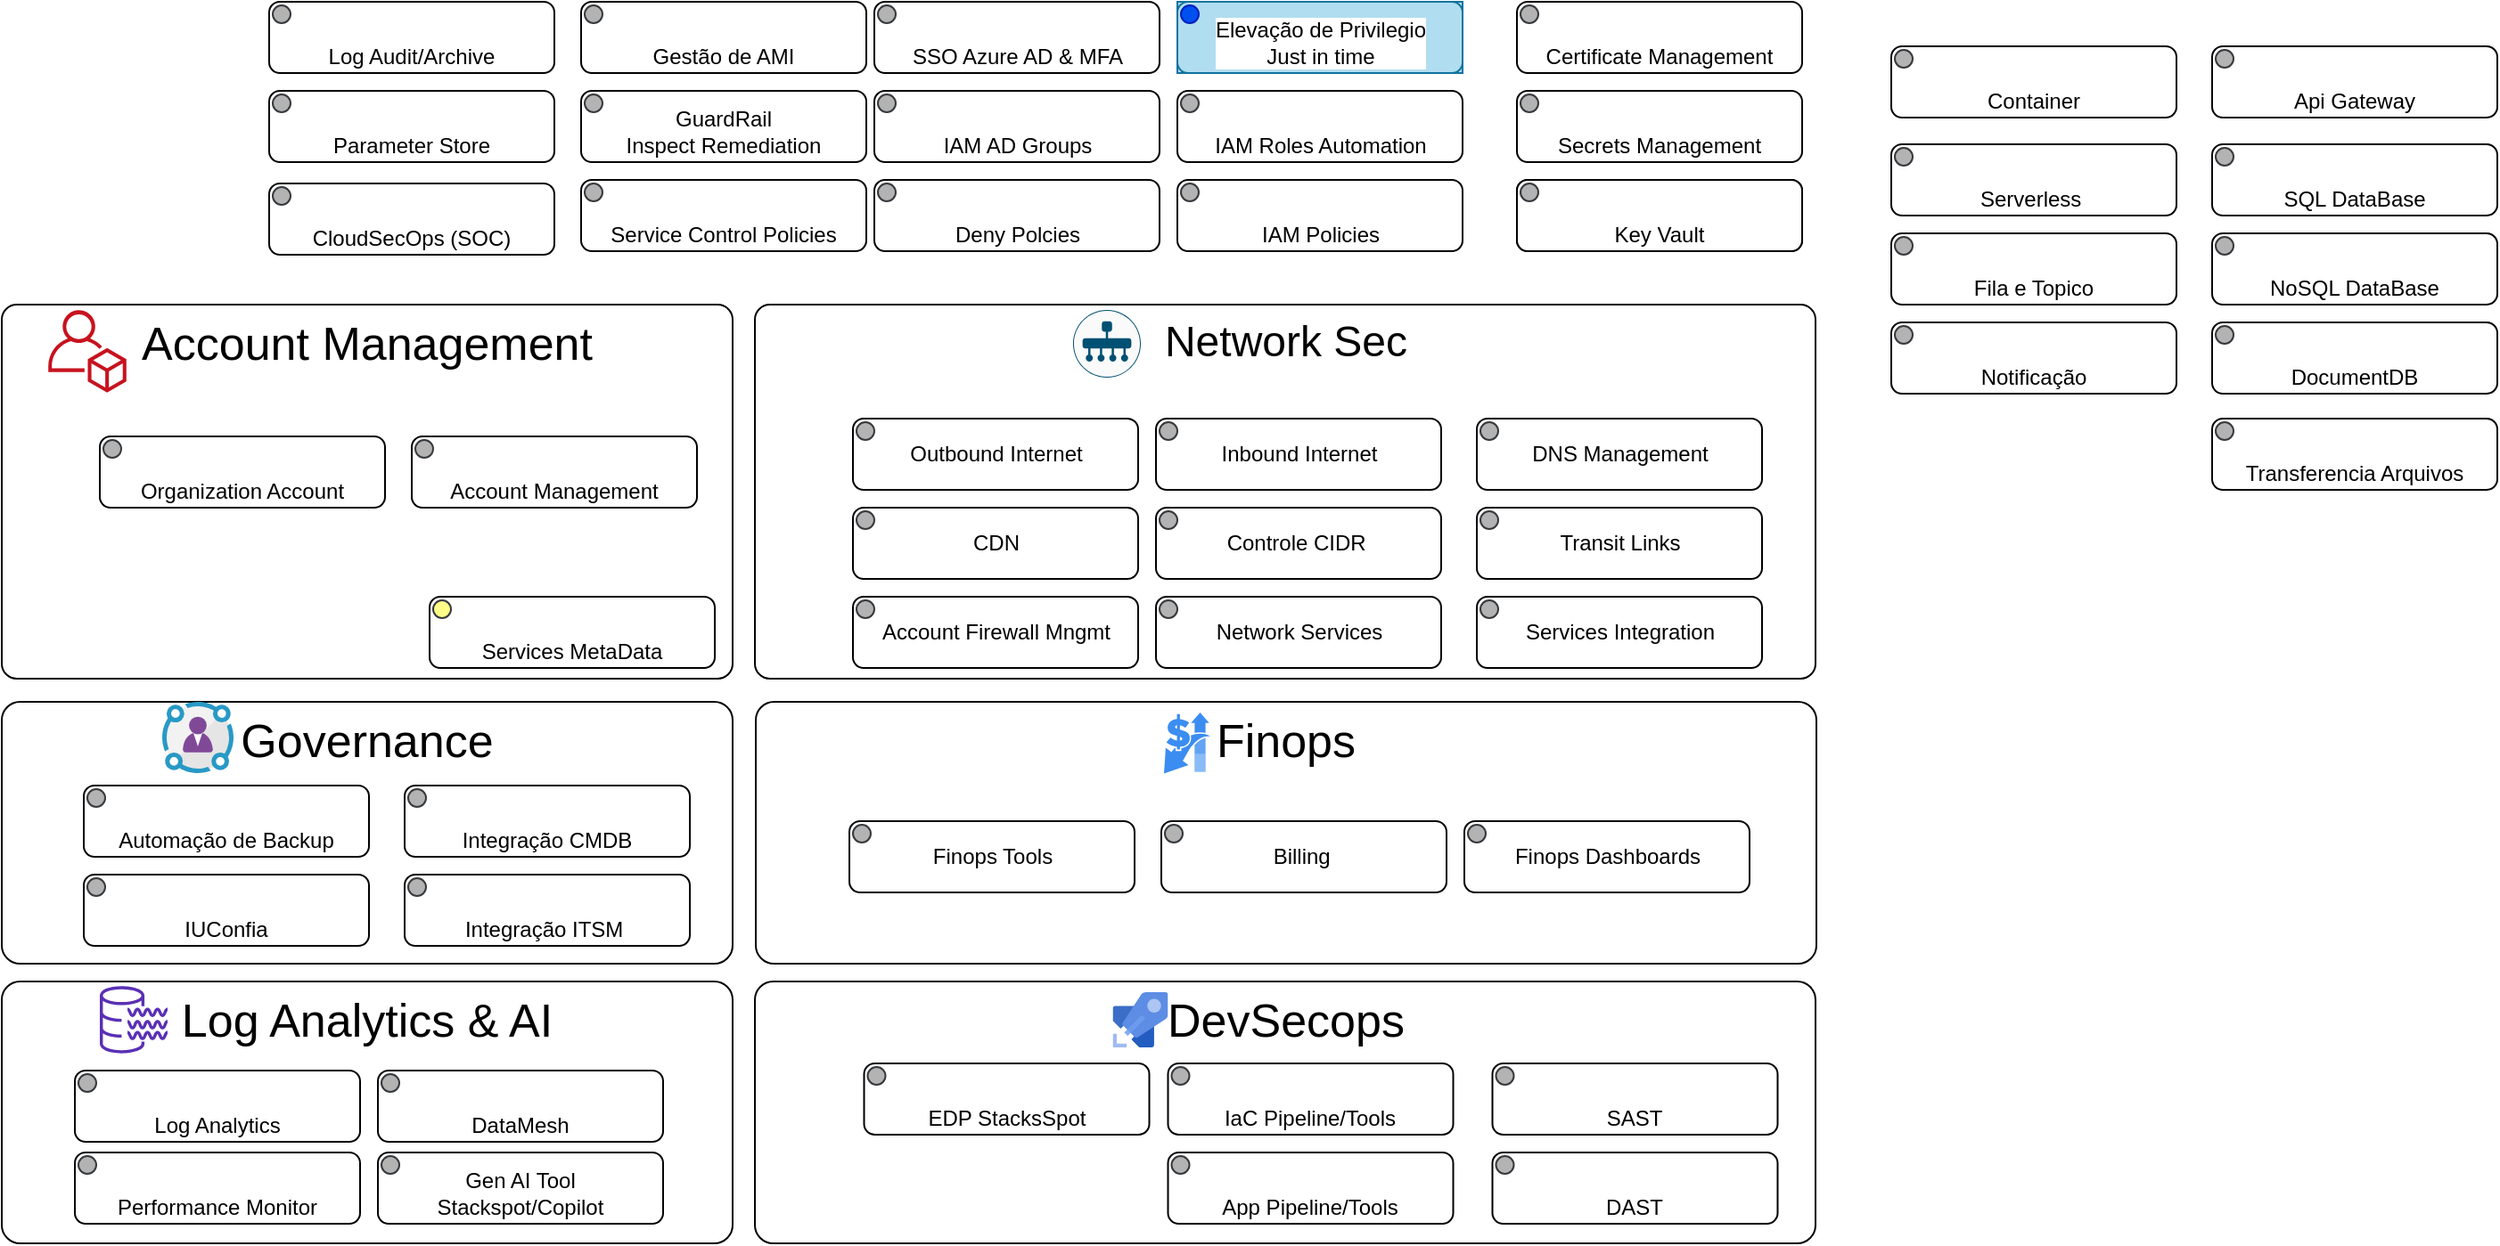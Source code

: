 <mxfile>
    <diagram id="SllosVhSyp8R4pmgDFGr" name="Arquitetura_Itau">
        <mxGraphModel dx="1789" dy="686" grid="1" gridSize="10" guides="1" tooltips="1" connect="1" arrows="1" fold="1" page="1" pageScale="1" pageWidth="827" pageHeight="1169" background="none" math="0" shadow="0">
            <root>
                <mxCell id="0"/>
                <mxCell id="1" parent="0"/>
                <mxCell id="2" value="Governance" style="rounded=1;whiteSpace=wrap;html=1;labelBackgroundColor=#FFFFFF;fillColor=#FFFFFF;fontColor=#000000;align=center;verticalAlign=top;fontSize=26;arcSize=7;" parent="1" vertex="1">
                    <mxGeometry x="40" y="473" width="410" height="147" as="geometry"/>
                </mxCell>
                <mxCell id="3" value="Log Analytics &amp;amp; AI" style="rounded=1;whiteSpace=wrap;html=1;labelBackgroundColor=#FFFFFF;fillColor=#FFFFFF;fontColor=#000000;align=center;verticalAlign=top;fontSize=26;arcSize=7;" parent="1" vertex="1">
                    <mxGeometry x="40" y="630" width="410" height="147" as="geometry"/>
                </mxCell>
                <mxCell id="4" value="DevSecops" style="rounded=1;whiteSpace=wrap;html=1;labelBackgroundColor=#FFFFFF;fillColor=#FFFFFF;fontColor=#000000;align=center;verticalAlign=top;fontSize=26;arcSize=7;" parent="1" vertex="1">
                    <mxGeometry x="462.5" y="630" width="595" height="147" as="geometry"/>
                </mxCell>
                <mxCell id="5" value="Account Management" style="rounded=1;whiteSpace=wrap;html=1;labelBackgroundColor=#FFFFFF;fillColor=#FFFFFF;fontColor=#000000;align=center;verticalAlign=top;fontSize=26;arcSize=4;" parent="1" vertex="1">
                    <mxGeometry x="40" y="250" width="410" height="210" as="geometry"/>
                </mxCell>
                <mxCell id="6" value="Finops" style="rounded=1;whiteSpace=wrap;html=1;labelBackgroundColor=#FFFFFF;fillColor=#FFFFFF;fontColor=#000000;align=center;verticalAlign=top;fontSize=26;arcSize=7;" parent="1" vertex="1">
                    <mxGeometry x="463" y="473" width="595" height="147" as="geometry"/>
                </mxCell>
                <mxCell id="7" value="Network Sec" style="rounded=1;whiteSpace=wrap;html=1;labelBackgroundColor=#FFFFFF;fillColor=#FFFFFF;fontColor=#000000;align=center;verticalAlign=top;fontSize=24;arcSize=4;" parent="1" vertex="1">
                    <mxGeometry x="462.5" y="250" width="595" height="210" as="geometry"/>
                </mxCell>
                <mxCell id="8" value="" style="group;movable=0;resizable=0;rotatable=0;deletable=0;editable=0;connectable=0;" parent="1" vertex="1" connectable="0">
                    <mxGeometry x="340" y="130" width="200" height="290" as="geometry"/>
                </mxCell>
                <mxCell id="9" value="" style="group;align=center;horizontal=1;" parent="1" vertex="1" connectable="0">
                    <mxGeometry x="365" y="80" width="160" height="40" as="geometry"/>
                </mxCell>
                <mxCell id="10" value="Gestão de AMI" style="rounded=1;whiteSpace=wrap;html=1;labelBackgroundColor=#FFFFFF;fontColor=#000000;align=center;verticalAlign=bottom;" parent="9" vertex="1">
                    <mxGeometry width="160" height="40" as="geometry"/>
                </mxCell>
                <mxCell id="11" value="" style="ellipse;whiteSpace=wrap;html=1;aspect=fixed;labelBackgroundColor=#FFFFFF;fillColor=#B3B3B3;strokeColor=#36393d;" parent="9" vertex="1">
                    <mxGeometry x="2" y="2" width="10" height="10" as="geometry"/>
                </mxCell>
                <mxCell id="12" value="" style="group" parent="1" vertex="1" connectable="0">
                    <mxGeometry x="365" y="180" width="160" height="40" as="geometry"/>
                </mxCell>
                <mxCell id="13" value="Service Control Policies" style="rounded=1;whiteSpace=wrap;html=1;labelBackgroundColor=#FFFFFF;fontColor=#000000;verticalAlign=bottom;" parent="12" vertex="1">
                    <mxGeometry width="160" height="40" as="geometry"/>
                </mxCell>
                <mxCell id="14" value="" style="ellipse;whiteSpace=wrap;html=1;aspect=fixed;labelBackgroundColor=#FFFFFF;fillColor=#B3B3B3;strokeColor=#36393d;" parent="12" vertex="1">
                    <mxGeometry x="2" y="2" width="10" height="10" as="geometry"/>
                </mxCell>
                <mxCell id="15" value="" style="group;verticalAlign=bottom;" parent="1" vertex="1" connectable="0">
                    <mxGeometry x="890" y="80" width="160" height="40" as="geometry"/>
                </mxCell>
                <mxCell id="16" value="Certificate Management" style="rounded=1;whiteSpace=wrap;html=1;labelBackgroundColor=#FFFFFF;fontColor=#000000;verticalAlign=bottom;" parent="15" vertex="1">
                    <mxGeometry width="160" height="40" as="geometry"/>
                </mxCell>
                <mxCell id="17" value="" style="ellipse;whiteSpace=wrap;html=1;aspect=fixed;labelBackgroundColor=#FFFFFF;fillColor=#B3B3B3;strokeColor=#36393d;" parent="15" vertex="1">
                    <mxGeometry x="2" y="2" width="10" height="10" as="geometry"/>
                </mxCell>
                <mxCell id="18" value="" style="group" parent="1" vertex="1" connectable="0">
                    <mxGeometry x="365" y="130" width="160" height="40" as="geometry"/>
                </mxCell>
                <mxCell id="19" value="GuardRail &lt;br&gt;Inspect Remediation" style="rounded=1;whiteSpace=wrap;html=1;labelBackgroundColor=#FFFFFF;fontColor=#000000;verticalAlign=bottom;" parent="18" vertex="1">
                    <mxGeometry width="160" height="40" as="geometry"/>
                </mxCell>
                <mxCell id="20" value="" style="ellipse;whiteSpace=wrap;html=1;aspect=fixed;labelBackgroundColor=#FFFFFF;fillColor=#B3B3B3;strokeColor=#36393d;" parent="18" vertex="1">
                    <mxGeometry x="2" y="2" width="10" height="10" as="geometry"/>
                </mxCell>
                <mxCell id="21" value="" style="group;verticalAlign=bottom;" parent="1" vertex="1" connectable="0">
                    <mxGeometry x="190" y="130" width="160" height="40" as="geometry"/>
                </mxCell>
                <mxCell id="22" value="" style="group" parent="21" vertex="1" connectable="0">
                    <mxGeometry width="160" height="40" as="geometry"/>
                </mxCell>
                <mxCell id="23" value="Parameter Store" style="rounded=1;whiteSpace=wrap;html=1;labelBackgroundColor=#FFFFFF;fontColor=#000000;verticalAlign=bottom;" parent="22" vertex="1">
                    <mxGeometry width="160" height="40" as="geometry"/>
                </mxCell>
                <mxCell id="24" value="" style="ellipse;whiteSpace=wrap;html=1;aspect=fixed;labelBackgroundColor=#FFFFFF;fillColor=#B3B3B3;strokeColor=#36393d;" parent="22" vertex="1">
                    <mxGeometry x="2" y="2" width="10" height="10" as="geometry"/>
                </mxCell>
                <mxCell id="25" value="" style="group;verticalAlign=bottom;" parent="1" vertex="1" connectable="0">
                    <mxGeometry x="699.5" y="180" width="160" height="40" as="geometry"/>
                </mxCell>
                <mxCell id="26" value="IAM Policies" style="rounded=1;whiteSpace=wrap;html=1;labelBackgroundColor=#FFFFFF;fontColor=#000000;verticalAlign=bottom;" parent="25" vertex="1">
                    <mxGeometry width="160" height="40" as="geometry"/>
                </mxCell>
                <mxCell id="27" value="" style="ellipse;whiteSpace=wrap;html=1;aspect=fixed;labelBackgroundColor=#FFFFFF;fillColor=#B3B3B3;strokeColor=#36393d;" parent="25" vertex="1">
                    <mxGeometry x="2" y="2" width="10" height="10" as="geometry"/>
                </mxCell>
                <mxCell id="28" value="" style="group;verticalAlign=bottom;" parent="1" vertex="1" connectable="0">
                    <mxGeometry x="699.5" y="130" width="160" height="40" as="geometry"/>
                </mxCell>
                <mxCell id="29" value="IAM Roles Automation" style="rounded=1;whiteSpace=wrap;html=1;labelBackgroundColor=#FFFFFF;fontColor=#000000;verticalAlign=bottom;" parent="28" vertex="1">
                    <mxGeometry width="160" height="40" as="geometry"/>
                </mxCell>
                <mxCell id="30" value="" style="ellipse;whiteSpace=wrap;html=1;aspect=fixed;labelBackgroundColor=#FFFFFF;fillColor=#B3B3B3;strokeColor=#36393d;" parent="28" vertex="1">
                    <mxGeometry x="2" y="2" width="10" height="10" as="geometry"/>
                </mxCell>
                <mxCell id="31" value="" style="group;verticalAlign=bottom;" parent="1" vertex="1" connectable="0">
                    <mxGeometry x="529.5" y="180" width="160" height="40" as="geometry"/>
                </mxCell>
                <mxCell id="32" value="Deny Polcies" style="rounded=1;whiteSpace=wrap;html=1;labelBackgroundColor=#FFFFFF;fontColor=#000000;verticalAlign=bottom;" parent="31" vertex="1">
                    <mxGeometry width="160" height="40" as="geometry"/>
                </mxCell>
                <mxCell id="33" value="" style="ellipse;whiteSpace=wrap;html=1;aspect=fixed;labelBackgroundColor=#FFFFFF;fillColor=#B3B3B3;strokeColor=#36393d;" parent="31" vertex="1">
                    <mxGeometry x="2" y="2" width="10" height="10" as="geometry"/>
                </mxCell>
                <mxCell id="34" style="edgeStyle=orthogonalEdgeStyle;rounded=0;orthogonalLoop=1;jettySize=auto;html=1;exitX=0.5;exitY=1;exitDx=0;exitDy=0;fontSize=32;fontColor=#000000;" parent="31" source="33" target="33" edge="1">
                    <mxGeometry relative="1" as="geometry"/>
                </mxCell>
                <mxCell id="35" value="" style="group;verticalAlign=bottom;" parent="1" vertex="1" connectable="0">
                    <mxGeometry x="529.5" y="130" width="160" height="40" as="geometry"/>
                </mxCell>
                <mxCell id="36" value="IAM AD Groups" style="rounded=1;whiteSpace=wrap;html=1;labelBackgroundColor=#FFFFFF;fontColor=#000000;verticalAlign=bottom;" parent="35" vertex="1">
                    <mxGeometry width="160" height="40" as="geometry"/>
                </mxCell>
                <mxCell id="37" value="" style="ellipse;whiteSpace=wrap;html=1;aspect=fixed;labelBackgroundColor=#FFFFFF;fillColor=#B3B3B3;strokeColor=#36393d;" parent="35" vertex="1">
                    <mxGeometry x="2" y="2" width="10" height="10" as="geometry"/>
                </mxCell>
                <mxCell id="38" value="" style="group" parent="1" vertex="1" connectable="0">
                    <mxGeometry x="529.5" y="80" width="160" height="40" as="geometry"/>
                </mxCell>
                <mxCell id="39" value="" style="group" parent="38" vertex="1" connectable="0">
                    <mxGeometry width="160" height="40" as="geometry"/>
                </mxCell>
                <mxCell id="40" value="SSO Azure AD &amp;amp; MFA" style="rounded=1;whiteSpace=wrap;html=1;labelBackgroundColor=#FFFFFF;fontColor=#000000;verticalAlign=bottom;" parent="39" vertex="1">
                    <mxGeometry width="160" height="40" as="geometry"/>
                </mxCell>
                <mxCell id="41" value="" style="ellipse;whiteSpace=wrap;html=1;aspect=fixed;labelBackgroundColor=#FFFFFF;fillColor=#B3B3B3;strokeColor=#36393d;" parent="39" vertex="1">
                    <mxGeometry x="2" y="2" width="10" height="10" as="geometry"/>
                </mxCell>
                <mxCell id="42" value="" style="group" parent="1" vertex="1" connectable="0">
                    <mxGeometry x="517.5" y="314" width="160" height="40" as="geometry"/>
                </mxCell>
                <mxCell id="43" value="Outbound Internet" style="rounded=1;whiteSpace=wrap;html=1;labelBackgroundColor=#FFFFFF;fontColor=#000000;" parent="42" vertex="1">
                    <mxGeometry width="160" height="40" as="geometry"/>
                </mxCell>
                <mxCell id="44" value="" style="ellipse;whiteSpace=wrap;html=1;aspect=fixed;labelBackgroundColor=#FFFFFF;fillColor=#B3B3B3;strokeColor=#36393d;" parent="42" vertex="1">
                    <mxGeometry x="2" y="2" width="10" height="10" as="geometry"/>
                </mxCell>
                <mxCell id="45" value="" style="group" parent="1" vertex="1" connectable="0">
                    <mxGeometry x="687.5" y="314" width="160" height="40" as="geometry"/>
                </mxCell>
                <mxCell id="46" value="Inbound Internet" style="rounded=1;whiteSpace=wrap;html=1;labelBackgroundColor=#FFFFFF;fontColor=#000000;" parent="45" vertex="1">
                    <mxGeometry width="160" height="40" as="geometry"/>
                </mxCell>
                <mxCell id="47" value="" style="ellipse;whiteSpace=wrap;html=1;aspect=fixed;labelBackgroundColor=#FFFFFF;fillColor=#B3B3B3;strokeColor=#36393d;" parent="45" vertex="1">
                    <mxGeometry x="2" y="2" width="10" height="10" as="geometry"/>
                </mxCell>
                <mxCell id="48" value="" style="group" parent="1" vertex="1" connectable="0">
                    <mxGeometry x="517.5" y="364" width="160" height="40" as="geometry"/>
                </mxCell>
                <mxCell id="49" value="CDN" style="rounded=1;whiteSpace=wrap;html=1;labelBackgroundColor=#FFFFFF;fontColor=#000000;" parent="48" vertex="1">
                    <mxGeometry width="160" height="40" as="geometry"/>
                </mxCell>
                <mxCell id="50" value="" style="ellipse;whiteSpace=wrap;html=1;aspect=fixed;labelBackgroundColor=#FFFFFF;fillColor=#B3B3B3;strokeColor=#36393d;" parent="48" vertex="1">
                    <mxGeometry x="2" y="2" width="10" height="10" as="geometry"/>
                </mxCell>
                <mxCell id="51" value="" style="group" parent="1" vertex="1" connectable="0">
                    <mxGeometry x="687.5" y="364" width="160" height="40" as="geometry"/>
                </mxCell>
                <mxCell id="52" value="Controle CIDR&amp;nbsp;" style="rounded=1;whiteSpace=wrap;html=1;labelBackgroundColor=#FFFFFF;fontColor=#000000;" parent="51" vertex="1">
                    <mxGeometry width="160" height="40" as="geometry"/>
                </mxCell>
                <mxCell id="53" value="" style="ellipse;whiteSpace=wrap;html=1;aspect=fixed;labelBackgroundColor=#FFFFFF;fillColor=#B3B3B3;strokeColor=#36393d;" parent="51" vertex="1">
                    <mxGeometry x="2" y="2" width="10" height="10" as="geometry"/>
                </mxCell>
                <mxCell id="54" value="" style="group" parent="1" vertex="1" connectable="0">
                    <mxGeometry x="687.5" y="414" width="160" height="40" as="geometry"/>
                </mxCell>
                <mxCell id="55" value="Network Services" style="rounded=1;whiteSpace=wrap;html=1;labelBackgroundColor=#FFFFFF;fontColor=#000000;" parent="54" vertex="1">
                    <mxGeometry width="160" height="40" as="geometry"/>
                </mxCell>
                <mxCell id="56" value="" style="ellipse;whiteSpace=wrap;html=1;aspect=fixed;labelBackgroundColor=#FFFFFF;fillColor=#B3B3B3;strokeColor=#36393d;" parent="54" vertex="1">
                    <mxGeometry x="2" y="2" width="10" height="10" as="geometry"/>
                </mxCell>
                <mxCell id="57" value="" style="group" parent="1" vertex="1" connectable="0">
                    <mxGeometry x="867.5" y="314" width="160" height="40" as="geometry"/>
                </mxCell>
                <mxCell id="58" value="DNS Management" style="rounded=1;whiteSpace=wrap;html=1;labelBackgroundColor=#FFFFFF;fontColor=#000000;" parent="57" vertex="1">
                    <mxGeometry width="160" height="40" as="geometry"/>
                </mxCell>
                <mxCell id="59" value="" style="ellipse;whiteSpace=wrap;html=1;aspect=fixed;labelBackgroundColor=#FFFFFF;fillColor=#B3B3B3;strokeColor=#36393d;" parent="57" vertex="1">
                    <mxGeometry x="2" y="2" width="10" height="10" as="geometry"/>
                </mxCell>
                <mxCell id="60" value="" style="group" parent="1" vertex="1" connectable="0">
                    <mxGeometry x="867.5" y="364" width="160" height="40" as="geometry"/>
                </mxCell>
                <mxCell id="61" value="Transit Links" style="rounded=1;whiteSpace=wrap;html=1;labelBackgroundColor=#FFFFFF;fontColor=#000000;" parent="60" vertex="1">
                    <mxGeometry width="160" height="40" as="geometry"/>
                </mxCell>
                <mxCell id="62" value="" style="ellipse;whiteSpace=wrap;html=1;aspect=fixed;labelBackgroundColor=#FFFFFF;fillColor=#B3B3B3;strokeColor=#36393d;" parent="60" vertex="1">
                    <mxGeometry x="2" y="2" width="10" height="10" as="geometry"/>
                </mxCell>
                <mxCell id="63" value="" style="group" parent="1" vertex="1" connectable="0">
                    <mxGeometry x="867.5" y="414" width="160" height="40" as="geometry"/>
                </mxCell>
                <mxCell id="64" value="Services Integration" style="rounded=1;whiteSpace=wrap;html=1;labelBackgroundColor=#FFFFFF;fontColor=#000000;" parent="63" vertex="1">
                    <mxGeometry width="160" height="40" as="geometry"/>
                </mxCell>
                <mxCell id="65" value="" style="ellipse;whiteSpace=wrap;html=1;aspect=fixed;labelBackgroundColor=#FFFFFF;fillColor=#B3B3B3;strokeColor=#36393d;" parent="63" vertex="1">
                    <mxGeometry x="2" y="2" width="10" height="10" as="geometry"/>
                </mxCell>
                <mxCell id="66" value="" style="points=[[0.5,0,0],[1,0.5,0],[0.5,1,0],[0,0.5,0],[0.145,0.145,0],[0.856,0.145,0],[0.855,0.856,0],[0.145,0.855,0]];verticalLabelPosition=bottom;html=1;verticalAlign=top;aspect=fixed;align=center;pointerEvents=1;shape=mxgraph.cisco19.rect;prIcon=vmanage;fillColor=#FAFAFA;strokeColor=#005073;labelBackgroundColor=#FFFFFF;fontSize=26;fontColor=#000000;" parent="1" vertex="1">
                    <mxGeometry x="641" y="253" width="38" height="38" as="geometry"/>
                </mxCell>
                <mxCell id="67" value="" style="group" parent="1" vertex="1" connectable="0">
                    <mxGeometry x="515.5" y="540" width="160" height="40" as="geometry"/>
                </mxCell>
                <mxCell id="68" value="Finops Tools" style="rounded=1;whiteSpace=wrap;html=1;labelBackgroundColor=#FFFFFF;fontColor=#000000;" parent="67" vertex="1">
                    <mxGeometry width="160" height="40" as="geometry"/>
                </mxCell>
                <mxCell id="69" value="" style="ellipse;whiteSpace=wrap;html=1;aspect=fixed;labelBackgroundColor=#FFFFFF;fillColor=#B3B3B3;strokeColor=#36393d;" parent="67" vertex="1">
                    <mxGeometry x="2" y="2" width="10" height="10" as="geometry"/>
                </mxCell>
                <mxCell id="70" value="" style="group" parent="1" vertex="1" connectable="0">
                    <mxGeometry x="690.5" y="540" width="160" height="40" as="geometry"/>
                </mxCell>
                <mxCell id="71" value="Billing&amp;nbsp;" style="rounded=1;whiteSpace=wrap;html=1;labelBackgroundColor=#FFFFFF;fontColor=#000000;" parent="70" vertex="1">
                    <mxGeometry width="160" height="40" as="geometry"/>
                </mxCell>
                <mxCell id="72" value="" style="ellipse;whiteSpace=wrap;html=1;aspect=fixed;labelBackgroundColor=#FFFFFF;fillColor=#B3B3B3;strokeColor=#36393d;" parent="70" vertex="1">
                    <mxGeometry x="2" y="2" width="10" height="10" as="geometry"/>
                </mxCell>
                <mxCell id="73" value="" style="group" parent="1" vertex="1" connectable="0">
                    <mxGeometry x="860.5" y="540" width="160" height="40" as="geometry"/>
                </mxCell>
                <mxCell id="74" value="Finops Dashboards" style="rounded=1;whiteSpace=wrap;html=1;labelBackgroundColor=#FFFFFF;fontColor=#000000;" parent="73" vertex="1">
                    <mxGeometry width="160" height="40" as="geometry"/>
                </mxCell>
                <mxCell id="75" value="" style="ellipse;whiteSpace=wrap;html=1;aspect=fixed;labelBackgroundColor=#FFFFFF;fillColor=#B3B3B3;strokeColor=#36393d;" parent="73" vertex="1">
                    <mxGeometry x="2" y="2" width="10" height="10" as="geometry"/>
                </mxCell>
                <mxCell id="76" value="" style="html=1;aspect=fixed;strokeColor=none;shadow=0;align=center;verticalAlign=top;fillColor=#3B8DF1;shape=mxgraph.gcp2.cost_arrows;labelBackgroundColor=#FFFFFF;fontSize=26;fontColor=#000000;" parent="1" vertex="1">
                    <mxGeometry x="692" y="479" width="26" height="34.21" as="geometry"/>
                </mxCell>
                <mxCell id="77" value="" style="group" parent="1" vertex="1" connectable="0">
                    <mxGeometry x="517.5" y="414" width="160" height="40" as="geometry"/>
                </mxCell>
                <mxCell id="78" value="Account Firewall Mngmt" style="rounded=1;whiteSpace=wrap;html=1;labelBackgroundColor=#FFFFFF;fontColor=#000000;" parent="77" vertex="1">
                    <mxGeometry width="160" height="40" as="geometry"/>
                </mxCell>
                <mxCell id="79" value="" style="ellipse;whiteSpace=wrap;html=1;aspect=fixed;labelBackgroundColor=#FFFFFF;fillColor=#B3B3B3;strokeColor=#36393d;" parent="77" vertex="1">
                    <mxGeometry x="2" y="2" width="10" height="10" as="geometry"/>
                </mxCell>
                <mxCell id="80" value="Key Vault" style="rounded=1;whiteSpace=wrap;html=1;labelBackgroundColor=#FFFFFF;fontColor=#000000;" parent="1" vertex="1">
                    <mxGeometry x="890" y="180" width="160" height="40" as="geometry"/>
                </mxCell>
                <mxCell id="81" value="" style="ellipse;whiteSpace=wrap;html=1;aspect=fixed;labelBackgroundColor=#FFFFFF;fillColor=#B3B3B3;strokeColor=#36393d;" parent="1" vertex="1">
                    <mxGeometry x="892" y="182" width="15" height="15" as="geometry"/>
                </mxCell>
                <mxCell id="82" value="" style="group" parent="1" vertex="1" connectable="0">
                    <mxGeometry x="890" y="180" width="160" height="40" as="geometry"/>
                </mxCell>
                <mxCell id="83" value="Key Vault" style="rounded=1;whiteSpace=wrap;html=1;labelBackgroundColor=#FFFFFF;fontColor=#000000;verticalAlign=bottom;" parent="82" vertex="1">
                    <mxGeometry width="160" height="40" as="geometry"/>
                </mxCell>
                <mxCell id="84" value="" style="ellipse;whiteSpace=wrap;html=1;aspect=fixed;labelBackgroundColor=#FFFFFF;fillColor=#B3B3B3;strokeColor=#36393d;" parent="82" vertex="1">
                    <mxGeometry x="2" y="2" width="10" height="10" as="geometry"/>
                </mxCell>
                <mxCell id="85" value="" style="outlineConnect=0;fontColor=#232F3E;gradientColor=none;fillColor=#C7131F;strokeColor=none;dashed=0;verticalLabelPosition=bottom;verticalAlign=top;align=center;html=1;fontSize=12;fontStyle=0;aspect=fixed;pointerEvents=1;shape=mxgraph.aws4.organizations_account;labelBackgroundColor=#FFFFFF;" parent="1" vertex="1">
                    <mxGeometry x="66" y="253" width="44" height="46.38" as="geometry"/>
                </mxCell>
                <mxCell id="86" value="" style="group" parent="1" vertex="1" connectable="0">
                    <mxGeometry x="190" y="80" width="160" height="40" as="geometry"/>
                </mxCell>
                <mxCell id="87" value="Log Audit/Archive" style="rounded=1;whiteSpace=wrap;html=1;labelBackgroundColor=#FFFFFF;fontColor=#000000;verticalAlign=bottom;" parent="86" vertex="1">
                    <mxGeometry width="160" height="40" as="geometry"/>
                </mxCell>
                <mxCell id="88" value="" style="ellipse;whiteSpace=wrap;html=1;aspect=fixed;labelBackgroundColor=#FFFFFF;fillColor=#B3B3B3;strokeColor=#36393d;" parent="86" vertex="1">
                    <mxGeometry x="2" y="2" width="10" height="10" as="geometry"/>
                </mxCell>
                <mxCell id="89" value="" style="group" parent="1" vertex="1" connectable="0">
                    <mxGeometry x="95" y="324" width="160" height="40" as="geometry"/>
                </mxCell>
                <mxCell id="90" value="Organization Account" style="rounded=1;whiteSpace=wrap;html=1;labelBackgroundColor=#FFFFFF;fontColor=#000000;verticalAlign=bottom;" parent="89" vertex="1">
                    <mxGeometry width="160" height="40" as="geometry"/>
                </mxCell>
                <mxCell id="91" value="" style="ellipse;whiteSpace=wrap;html=1;aspect=fixed;labelBackgroundColor=#FFFFFF;fillColor=#B3B3B3;strokeColor=#36393d;" parent="89" vertex="1">
                    <mxGeometry x="2" y="2" width="10" height="10" as="geometry"/>
                </mxCell>
                <mxCell id="92" value="" style="group" parent="1" vertex="1" connectable="0">
                    <mxGeometry x="270" y="324" width="160" height="40" as="geometry"/>
                </mxCell>
                <mxCell id="93" value="Account Management" style="rounded=1;whiteSpace=wrap;html=1;labelBackgroundColor=#FFFFFF;fontColor=#000000;verticalAlign=bottom;" parent="92" vertex="1">
                    <mxGeometry width="160" height="40" as="geometry"/>
                </mxCell>
                <mxCell id="94" value="" style="ellipse;whiteSpace=wrap;html=1;aspect=fixed;labelBackgroundColor=#FFFFFF;fillColor=#B3B3B3;strokeColor=#36393d;" parent="92" vertex="1">
                    <mxGeometry x="2" y="2" width="10" height="10" as="geometry"/>
                </mxCell>
                <mxCell id="95" value="" style="group" parent="1" vertex="1" connectable="0">
                    <mxGeometry x="523.75" y="676" width="160" height="40" as="geometry"/>
                </mxCell>
                <mxCell id="96" value="EDP StacksSpot" style="rounded=1;whiteSpace=wrap;html=1;labelBackgroundColor=#FFFFFF;fontColor=#000000;verticalAlign=bottom;" parent="95" vertex="1">
                    <mxGeometry width="160" height="40" as="geometry"/>
                </mxCell>
                <mxCell id="97" value="" style="ellipse;whiteSpace=wrap;html=1;aspect=fixed;labelBackgroundColor=#FFFFFF;fillColor=#B3B3B3;strokeColor=#36393d;" parent="95" vertex="1">
                    <mxGeometry x="2" y="2" width="10" height="10" as="geometry"/>
                </mxCell>
                <mxCell id="98" value="" style="group" parent="1" vertex="1" connectable="0">
                    <mxGeometry x="694.25" y="676" width="160" height="40" as="geometry"/>
                </mxCell>
                <mxCell id="99" value="IaC Pipeline/Tools" style="rounded=1;whiteSpace=wrap;html=1;labelBackgroundColor=#FFFFFF;fontColor=#000000;verticalAlign=bottom;" parent="98" vertex="1">
                    <mxGeometry width="160" height="40" as="geometry"/>
                </mxCell>
                <mxCell id="100" value="" style="ellipse;whiteSpace=wrap;html=1;aspect=fixed;labelBackgroundColor=#FFFFFF;fillColor=#B3B3B3;strokeColor=#36393d;" parent="98" vertex="1">
                    <mxGeometry x="2" y="2" width="10" height="10" as="geometry"/>
                </mxCell>
                <mxCell id="101" value="" style="group" parent="1" vertex="1" connectable="0">
                    <mxGeometry x="876.25" y="676" width="160" height="40" as="geometry"/>
                </mxCell>
                <mxCell id="102" value="SAST" style="rounded=1;whiteSpace=wrap;html=1;labelBackgroundColor=#FFFFFF;fontColor=#000000;verticalAlign=bottom;" parent="101" vertex="1">
                    <mxGeometry width="160" height="40" as="geometry"/>
                </mxCell>
                <mxCell id="103" value="" style="ellipse;whiteSpace=wrap;html=1;aspect=fixed;labelBackgroundColor=#FFFFFF;fillColor=#B3B3B3;strokeColor=#36393d;" parent="101" vertex="1">
                    <mxGeometry x="2" y="2" width="10" height="10" as="geometry"/>
                </mxCell>
                <mxCell id="104" value="" style="group" parent="1" vertex="1" connectable="0">
                    <mxGeometry x="694.25" y="726" width="160" height="40" as="geometry"/>
                </mxCell>
                <mxCell id="105" value="App Pipeline/Tools" style="rounded=1;whiteSpace=wrap;html=1;labelBackgroundColor=#FFFFFF;fontColor=#000000;verticalAlign=bottom;" parent="104" vertex="1">
                    <mxGeometry width="160" height="40" as="geometry"/>
                </mxCell>
                <mxCell id="106" value="" style="ellipse;whiteSpace=wrap;html=1;aspect=fixed;labelBackgroundColor=#FFFFFF;fillColor=#B3B3B3;strokeColor=#36393d;" parent="104" vertex="1">
                    <mxGeometry x="2" y="2" width="10" height="10" as="geometry"/>
                </mxCell>
                <mxCell id="107" value="" style="group" parent="1" vertex="1" connectable="0">
                    <mxGeometry x="876.25" y="726" width="160" height="40" as="geometry"/>
                </mxCell>
                <mxCell id="108" value="DAST" style="rounded=1;whiteSpace=wrap;html=1;labelBackgroundColor=#FFFFFF;fontColor=#000000;verticalAlign=bottom;" parent="107" vertex="1">
                    <mxGeometry width="160" height="40" as="geometry"/>
                </mxCell>
                <mxCell id="109" value="" style="ellipse;whiteSpace=wrap;html=1;aspect=fixed;labelBackgroundColor=#FFFFFF;fillColor=#B3B3B3;strokeColor=#36393d;" parent="107" vertex="1">
                    <mxGeometry x="2" y="2" width="10" height="10" as="geometry"/>
                </mxCell>
                <mxCell id="110" value="" style="aspect=fixed;html=1;points=[];align=center;image;fontSize=12;image=img/lib/mscae/Azure_Pipelines&#9;.svg;labelBackgroundColor=#FFFFFF;fillColor=#FFFFFF;" parent="1" vertex="1">
                    <mxGeometry x="663.25" y="636" width="31" height="31" as="geometry"/>
                </mxCell>
                <mxCell id="111" value="" style="group" parent="1" vertex="1" connectable="0">
                    <mxGeometry x="890" y="130" width="160" height="40" as="geometry"/>
                </mxCell>
                <mxCell id="112" value="Secrets Management" style="rounded=1;whiteSpace=wrap;html=1;labelBackgroundColor=#FFFFFF;fontColor=#000000;verticalAlign=bottom;" parent="111" vertex="1">
                    <mxGeometry width="160" height="40" as="geometry"/>
                </mxCell>
                <mxCell id="113" value="" style="ellipse;whiteSpace=wrap;html=1;aspect=fixed;labelBackgroundColor=#FFFFFF;fillColor=#B3B3B3;strokeColor=#36393d;" parent="111" vertex="1">
                    <mxGeometry x="2" y="2" width="10" height="10" as="geometry"/>
                </mxCell>
                <mxCell id="114" value="" style="group" parent="1" vertex="1" connectable="0">
                    <mxGeometry x="251" y="726" width="160" height="40" as="geometry"/>
                </mxCell>
                <mxCell id="115" value="Gen AI Tool&lt;br&gt;Stackspot/Copilot" style="rounded=1;whiteSpace=wrap;html=1;labelBackgroundColor=#FFFFFF;fontColor=#000000;verticalAlign=bottom;" parent="114" vertex="1">
                    <mxGeometry width="160" height="40" as="geometry"/>
                </mxCell>
                <mxCell id="116" value="" style="ellipse;whiteSpace=wrap;html=1;aspect=fixed;labelBackgroundColor=#FFFFFF;fillColor=#B3B3B3;strokeColor=#36393d;" parent="114" vertex="1">
                    <mxGeometry x="2" y="2" width="10" height="10" as="geometry"/>
                </mxCell>
                <mxCell id="117" value="" style="group" parent="1" vertex="1" connectable="0">
                    <mxGeometry x="251" y="680" width="160" height="40" as="geometry"/>
                </mxCell>
                <mxCell id="118" value="DataMesh" style="rounded=1;whiteSpace=wrap;html=1;labelBackgroundColor=#FFFFFF;fontColor=#000000;verticalAlign=bottom;" parent="117" vertex="1">
                    <mxGeometry width="160" height="40" as="geometry"/>
                </mxCell>
                <mxCell id="119" value="" style="ellipse;whiteSpace=wrap;html=1;aspect=fixed;labelBackgroundColor=#FFFFFF;fillColor=#B3B3B3;strokeColor=#36393d;" parent="117" vertex="1">
                    <mxGeometry x="2" y="2" width="10" height="10" as="geometry"/>
                </mxCell>
                <mxCell id="120" value="" style="group" parent="1" vertex="1" connectable="0">
                    <mxGeometry x="81" y="680" width="160" height="40" as="geometry"/>
                </mxCell>
                <mxCell id="121" value="Log Analytics" style="rounded=1;whiteSpace=wrap;html=1;labelBackgroundColor=#FFFFFF;fontColor=#000000;verticalAlign=bottom;" parent="120" vertex="1">
                    <mxGeometry width="160" height="40" as="geometry"/>
                </mxCell>
                <mxCell id="122" value="" style="ellipse;whiteSpace=wrap;html=1;aspect=fixed;labelBackgroundColor=#FFFFFF;fillColor=#B3B3B3;strokeColor=#36393d;" parent="120" vertex="1">
                    <mxGeometry x="2" y="2" width="10" height="10" as="geometry"/>
                </mxCell>
                <mxCell id="123" value="" style="group" parent="1" vertex="1" connectable="0">
                    <mxGeometry x="81" y="726" width="160" height="40" as="geometry"/>
                </mxCell>
                <mxCell id="124" value="Performance Monitor" style="rounded=1;whiteSpace=wrap;html=1;labelBackgroundColor=#FFFFFF;fontColor=#000000;verticalAlign=bottom;" parent="123" vertex="1">
                    <mxGeometry width="160" height="40" as="geometry"/>
                </mxCell>
                <mxCell id="125" value="" style="ellipse;whiteSpace=wrap;html=1;aspect=fixed;labelBackgroundColor=#FFFFFF;fillColor=#B3B3B3;strokeColor=#36393d;" parent="123" vertex="1">
                    <mxGeometry x="2" y="2" width="10" height="10" as="geometry"/>
                </mxCell>
                <mxCell id="126" value="" style="group" parent="1" vertex="1" connectable="0">
                    <mxGeometry x="86" y="520" width="160" height="40" as="geometry"/>
                </mxCell>
                <mxCell id="127" value="Automação de Backup" style="rounded=1;whiteSpace=wrap;html=1;labelBackgroundColor=#FFFFFF;fontColor=#000000;verticalAlign=bottom;" parent="126" vertex="1">
                    <mxGeometry width="160" height="40" as="geometry"/>
                </mxCell>
                <mxCell id="128" value="" style="ellipse;whiteSpace=wrap;html=1;aspect=fixed;labelBackgroundColor=#FFFFFF;fillColor=#B3B3B3;strokeColor=#36393d;" parent="126" vertex="1">
                    <mxGeometry x="2" y="2" width="10" height="10" as="geometry"/>
                </mxCell>
                <mxCell id="129" value="" style="group" parent="1" vertex="1" connectable="0">
                    <mxGeometry x="266" y="520" width="160" height="40" as="geometry"/>
                </mxCell>
                <mxCell id="130" value="Integração CMDB" style="rounded=1;whiteSpace=wrap;html=1;labelBackgroundColor=#FFFFFF;fontColor=#000000;verticalAlign=bottom;" parent="129" vertex="1">
                    <mxGeometry width="160" height="40" as="geometry"/>
                </mxCell>
                <mxCell id="131" value="" style="ellipse;whiteSpace=wrap;html=1;aspect=fixed;labelBackgroundColor=#FFFFFF;fillColor=#B3B3B3;strokeColor=#36393d;" parent="129" vertex="1">
                    <mxGeometry x="2" y="2" width="10" height="10" as="geometry"/>
                </mxCell>
                <mxCell id="132" value="" style="group" parent="1" vertex="1" connectable="0">
                    <mxGeometry x="86" y="570" width="160" height="40" as="geometry"/>
                </mxCell>
                <mxCell id="133" value="IUConfia" style="rounded=1;whiteSpace=wrap;html=1;labelBackgroundColor=#FFFFFF;fontColor=#000000;verticalAlign=bottom;" parent="132" vertex="1">
                    <mxGeometry width="160" height="40" as="geometry"/>
                </mxCell>
                <mxCell id="134" value="" style="ellipse;whiteSpace=wrap;html=1;aspect=fixed;labelBackgroundColor=#FFFFFF;fillColor=#B3B3B3;strokeColor=#36393d;" parent="132" vertex="1">
                    <mxGeometry x="2" y="2" width="10" height="10" as="geometry"/>
                </mxCell>
                <mxCell id="135" value="" style="group" parent="1" vertex="1" connectable="0">
                    <mxGeometry x="266" y="570" width="160" height="40" as="geometry"/>
                </mxCell>
                <mxCell id="136" value="Integração ITSM&amp;nbsp;" style="rounded=1;whiteSpace=wrap;html=1;labelBackgroundColor=#FFFFFF;fontColor=#000000;verticalAlign=bottom;" parent="135" vertex="1">
                    <mxGeometry width="160" height="40" as="geometry"/>
                </mxCell>
                <mxCell id="137" value="" style="ellipse;whiteSpace=wrap;html=1;aspect=fixed;labelBackgroundColor=#FFFFFF;fillColor=#B3B3B3;strokeColor=#36393d;" parent="135" vertex="1">
                    <mxGeometry x="2" y="2" width="10" height="10" as="geometry"/>
                </mxCell>
                <mxCell id="138" value="" style="outlineConnect=0;fontColor=#232F3E;gradientColor=none;fillColor=#5A30B5;strokeColor=none;dashed=0;verticalLabelPosition=bottom;verticalAlign=top;align=center;html=1;fontSize=12;fontStyle=0;aspect=fixed;pointerEvents=1;shape=mxgraph.aws4.data_lake_resource_icon;labelBackgroundColor=#FFFFFF;" parent="1" vertex="1">
                    <mxGeometry x="95" y="632.5" width="38" height="38" as="geometry"/>
                </mxCell>
                <mxCell id="139" value="" style="aspect=fixed;html=1;points=[];align=center;image;fontSize=12;image=img/lib/mscae/Identity_Governance.svg;labelBackgroundColor=#FFFFFF;fillColor=#FFFFFF;" parent="1" vertex="1">
                    <mxGeometry x="130" y="473" width="40" height="40" as="geometry"/>
                </mxCell>
                <mxCell id="140" value="" style="group;verticalAlign=bottom;" parent="1" vertex="1" connectable="0">
                    <mxGeometry x="1100" y="105" width="160" height="40" as="geometry"/>
                </mxCell>
                <mxCell id="141" value="Container" style="rounded=1;whiteSpace=wrap;html=1;labelBackgroundColor=#FFFFFF;fontColor=#000000;verticalAlign=bottom;" parent="140" vertex="1">
                    <mxGeometry width="160" height="40" as="geometry"/>
                </mxCell>
                <mxCell id="142" value="" style="ellipse;whiteSpace=wrap;html=1;aspect=fixed;labelBackgroundColor=#FFFFFF;fillColor=#B3B3B3;strokeColor=#36393d;" parent="140" vertex="1">
                    <mxGeometry x="2" y="2" width="10" height="10" as="geometry"/>
                </mxCell>
                <mxCell id="143" value="" style="group;verticalAlign=bottom;" parent="1" vertex="1" connectable="0">
                    <mxGeometry x="1280" y="105" width="160" height="40" as="geometry"/>
                </mxCell>
                <mxCell id="144" value="Api Gateway" style="rounded=1;whiteSpace=wrap;html=1;labelBackgroundColor=#FFFFFF;fontColor=#000000;verticalAlign=bottom;" parent="143" vertex="1">
                    <mxGeometry width="160" height="40" as="geometry"/>
                </mxCell>
                <mxCell id="145" value="" style="ellipse;whiteSpace=wrap;html=1;aspect=fixed;labelBackgroundColor=#FFFFFF;fillColor=#B3B3B3;strokeColor=#36393d;" parent="143" vertex="1">
                    <mxGeometry x="2" y="2" width="10" height="10" as="geometry"/>
                </mxCell>
                <mxCell id="146" value="" style="group;verticalAlign=bottom;" parent="1" vertex="1" connectable="0">
                    <mxGeometry x="1100" y="160" width="160" height="40" as="geometry"/>
                </mxCell>
                <mxCell id="147" value="Serverless&amp;nbsp;" style="rounded=1;whiteSpace=wrap;html=1;labelBackgroundColor=#FFFFFF;fontColor=#000000;verticalAlign=bottom;" parent="146" vertex="1">
                    <mxGeometry width="160" height="40" as="geometry"/>
                </mxCell>
                <mxCell id="148" value="" style="ellipse;whiteSpace=wrap;html=1;aspect=fixed;labelBackgroundColor=#FFFFFF;fillColor=#B3B3B3;strokeColor=#36393d;" parent="146" vertex="1">
                    <mxGeometry x="2" y="2" width="10" height="10" as="geometry"/>
                </mxCell>
                <mxCell id="149" value="" style="group;verticalAlign=bottom;" parent="1" vertex="1" connectable="0">
                    <mxGeometry x="1280" y="160" width="160" height="40" as="geometry"/>
                </mxCell>
                <mxCell id="150" value="SQL DataBase" style="rounded=1;whiteSpace=wrap;html=1;labelBackgroundColor=#FFFFFF;fontColor=#000000;verticalAlign=bottom;" parent="149" vertex="1">
                    <mxGeometry width="160" height="40" as="geometry"/>
                </mxCell>
                <mxCell id="151" value="" style="ellipse;whiteSpace=wrap;html=1;aspect=fixed;labelBackgroundColor=#FFFFFF;fillColor=#B3B3B3;strokeColor=#36393d;" parent="149" vertex="1">
                    <mxGeometry x="2" y="2" width="10" height="10" as="geometry"/>
                </mxCell>
                <mxCell id="152" value="" style="group;verticalAlign=bottom;" parent="1" vertex="1" connectable="0">
                    <mxGeometry x="1280" y="210" width="160" height="40" as="geometry"/>
                </mxCell>
                <mxCell id="153" value="NoSQL DataBase" style="rounded=1;whiteSpace=wrap;html=1;labelBackgroundColor=#FFFFFF;fontColor=#000000;verticalAlign=bottom;" parent="152" vertex="1">
                    <mxGeometry width="160" height="40" as="geometry"/>
                </mxCell>
                <mxCell id="154" value="" style="ellipse;whiteSpace=wrap;html=1;aspect=fixed;labelBackgroundColor=#FFFFFF;fillColor=#B3B3B3;strokeColor=#36393d;" parent="152" vertex="1">
                    <mxGeometry x="2" y="2" width="10" height="10" as="geometry"/>
                </mxCell>
                <mxCell id="155" value="Fi" style="group;verticalAlign=bottom;" parent="1" vertex="1" connectable="0">
                    <mxGeometry x="1100" y="210" width="160" height="40" as="geometry"/>
                </mxCell>
                <mxCell id="156" value="Fila e Topico" style="rounded=1;whiteSpace=wrap;html=1;labelBackgroundColor=#FFFFFF;fontColor=#000000;verticalAlign=bottom;" parent="155" vertex="1">
                    <mxGeometry width="160" height="40" as="geometry"/>
                </mxCell>
                <mxCell id="157" value="" style="ellipse;whiteSpace=wrap;html=1;aspect=fixed;labelBackgroundColor=#FFFFFF;fillColor=#B3B3B3;strokeColor=#36393d;" parent="155" vertex="1">
                    <mxGeometry x="2" y="2" width="10" height="10" as="geometry"/>
                </mxCell>
                <mxCell id="158" value="Fi" style="group;verticalAlign=bottom;" parent="1" vertex="1" connectable="0">
                    <mxGeometry x="1100" y="260" width="160" height="40" as="geometry"/>
                </mxCell>
                <mxCell id="159" value="Notificação" style="rounded=1;whiteSpace=wrap;html=1;labelBackgroundColor=#FFFFFF;fontColor=#000000;verticalAlign=bottom;" parent="158" vertex="1">
                    <mxGeometry width="160" height="40" as="geometry"/>
                </mxCell>
                <mxCell id="160" value="" style="ellipse;whiteSpace=wrap;html=1;aspect=fixed;labelBackgroundColor=#FFFFFF;fillColor=#B3B3B3;strokeColor=#36393d;" parent="158" vertex="1">
                    <mxGeometry x="2" y="2" width="10" height="10" as="geometry"/>
                </mxCell>
                <mxCell id="161" value="Tr" style="group;verticalAlign=bottom;" parent="1" vertex="1" connectable="0">
                    <mxGeometry x="1280" y="314" width="160" height="40" as="geometry"/>
                </mxCell>
                <mxCell id="162" value="Transferencia Arquivos" style="rounded=1;whiteSpace=wrap;html=1;labelBackgroundColor=#FFFFFF;fontColor=#000000;verticalAlign=bottom;" parent="161" vertex="1">
                    <mxGeometry width="160" height="40" as="geometry"/>
                </mxCell>
                <mxCell id="163" value="" style="ellipse;whiteSpace=wrap;html=1;aspect=fixed;labelBackgroundColor=#FFFFFF;fillColor=#B3B3B3;strokeColor=#36393d;" parent="161" vertex="1">
                    <mxGeometry x="2" y="2" width="10" height="10" as="geometry"/>
                </mxCell>
                <mxCell id="164" value="" style="group;verticalAlign=bottom;" parent="1" vertex="1" connectable="0">
                    <mxGeometry x="1280" y="260" width="160" height="40" as="geometry"/>
                </mxCell>
                <mxCell id="165" value="DocumentDB" style="rounded=1;whiteSpace=wrap;html=1;labelBackgroundColor=#FFFFFF;fontColor=#000000;verticalAlign=bottom;" parent="164" vertex="1">
                    <mxGeometry width="160" height="40" as="geometry"/>
                </mxCell>
                <mxCell id="166" value="" style="ellipse;whiteSpace=wrap;html=1;aspect=fixed;labelBackgroundColor=#FFFFFF;fillColor=#B3B3B3;strokeColor=#36393d;" parent="164" vertex="1">
                    <mxGeometry x="2" y="2" width="10" height="10" as="geometry"/>
                </mxCell>
                <mxCell id="167" value="" style="group" parent="1" vertex="1" connectable="0">
                    <mxGeometry x="280" y="414" width="160" height="40" as="geometry"/>
                </mxCell>
                <mxCell id="168" value="Services MetaData" style="rounded=1;whiteSpace=wrap;html=1;labelBackgroundColor=#FFFFFF;fontColor=#000000;verticalAlign=bottom;" parent="167" vertex="1">
                    <mxGeometry width="160" height="40" as="geometry"/>
                </mxCell>
                <mxCell id="169" value="" style="ellipse;whiteSpace=wrap;html=1;aspect=fixed;labelBackgroundColor=#FFFFFF;fillColor=#ffff88;strokeColor=#36393d;" parent="167" vertex="1">
                    <mxGeometry x="2" y="2" width="10" height="10" as="geometry"/>
                </mxCell>
                <mxCell id="170" value="" style="group" parent="1" vertex="1" connectable="0">
                    <mxGeometry x="699.5" y="80" width="160" height="40" as="geometry"/>
                </mxCell>
                <mxCell id="171" value="" style="group;fillColor=#b1ddf0;strokeColor=#10739e;" parent="170" vertex="1" connectable="0">
                    <mxGeometry width="160" height="40" as="geometry"/>
                </mxCell>
                <mxCell id="172" value="Elevação de Privilegio &lt;br&gt;Just in time" style="rounded=1;whiteSpace=wrap;html=1;labelBackgroundColor=#FFFFFF;verticalAlign=bottom;fillColor=#b1ddf0;strokeColor=#10739e;" parent="171" vertex="1">
                    <mxGeometry width="160" height="40" as="geometry"/>
                </mxCell>
                <mxCell id="173" value="" style="ellipse;whiteSpace=wrap;html=1;aspect=fixed;labelBackgroundColor=#FFFFFF;fillColor=#0050ef;strokeColor=#001DBC;fontColor=#ffffff;" parent="171" vertex="1">
                    <mxGeometry x="2" y="2" width="10" height="10" as="geometry"/>
                </mxCell>
                <mxCell id="174" value="" style="group;verticalAlign=bottom;" parent="1" vertex="1" connectable="0">
                    <mxGeometry x="190" y="182" width="160" height="40" as="geometry"/>
                </mxCell>
                <mxCell id="175" value="" style="group" parent="174" vertex="1" connectable="0">
                    <mxGeometry width="160" height="40" as="geometry"/>
                </mxCell>
                <mxCell id="176" value="CloudSecOps (SOC)" style="rounded=1;whiteSpace=wrap;html=1;labelBackgroundColor=#FFFFFF;fontColor=#000000;verticalAlign=bottom;" parent="175" vertex="1">
                    <mxGeometry width="160" height="40" as="geometry"/>
                </mxCell>
                <mxCell id="177" value="" style="ellipse;whiteSpace=wrap;html=1;aspect=fixed;labelBackgroundColor=#FFFFFF;fillColor=#B3B3B3;strokeColor=#36393d;" parent="175" vertex="1">
                    <mxGeometry x="2" y="2" width="10" height="10" as="geometry"/>
                </mxCell>
            </root>
        </mxGraphModel>
    </diagram>
</mxfile>